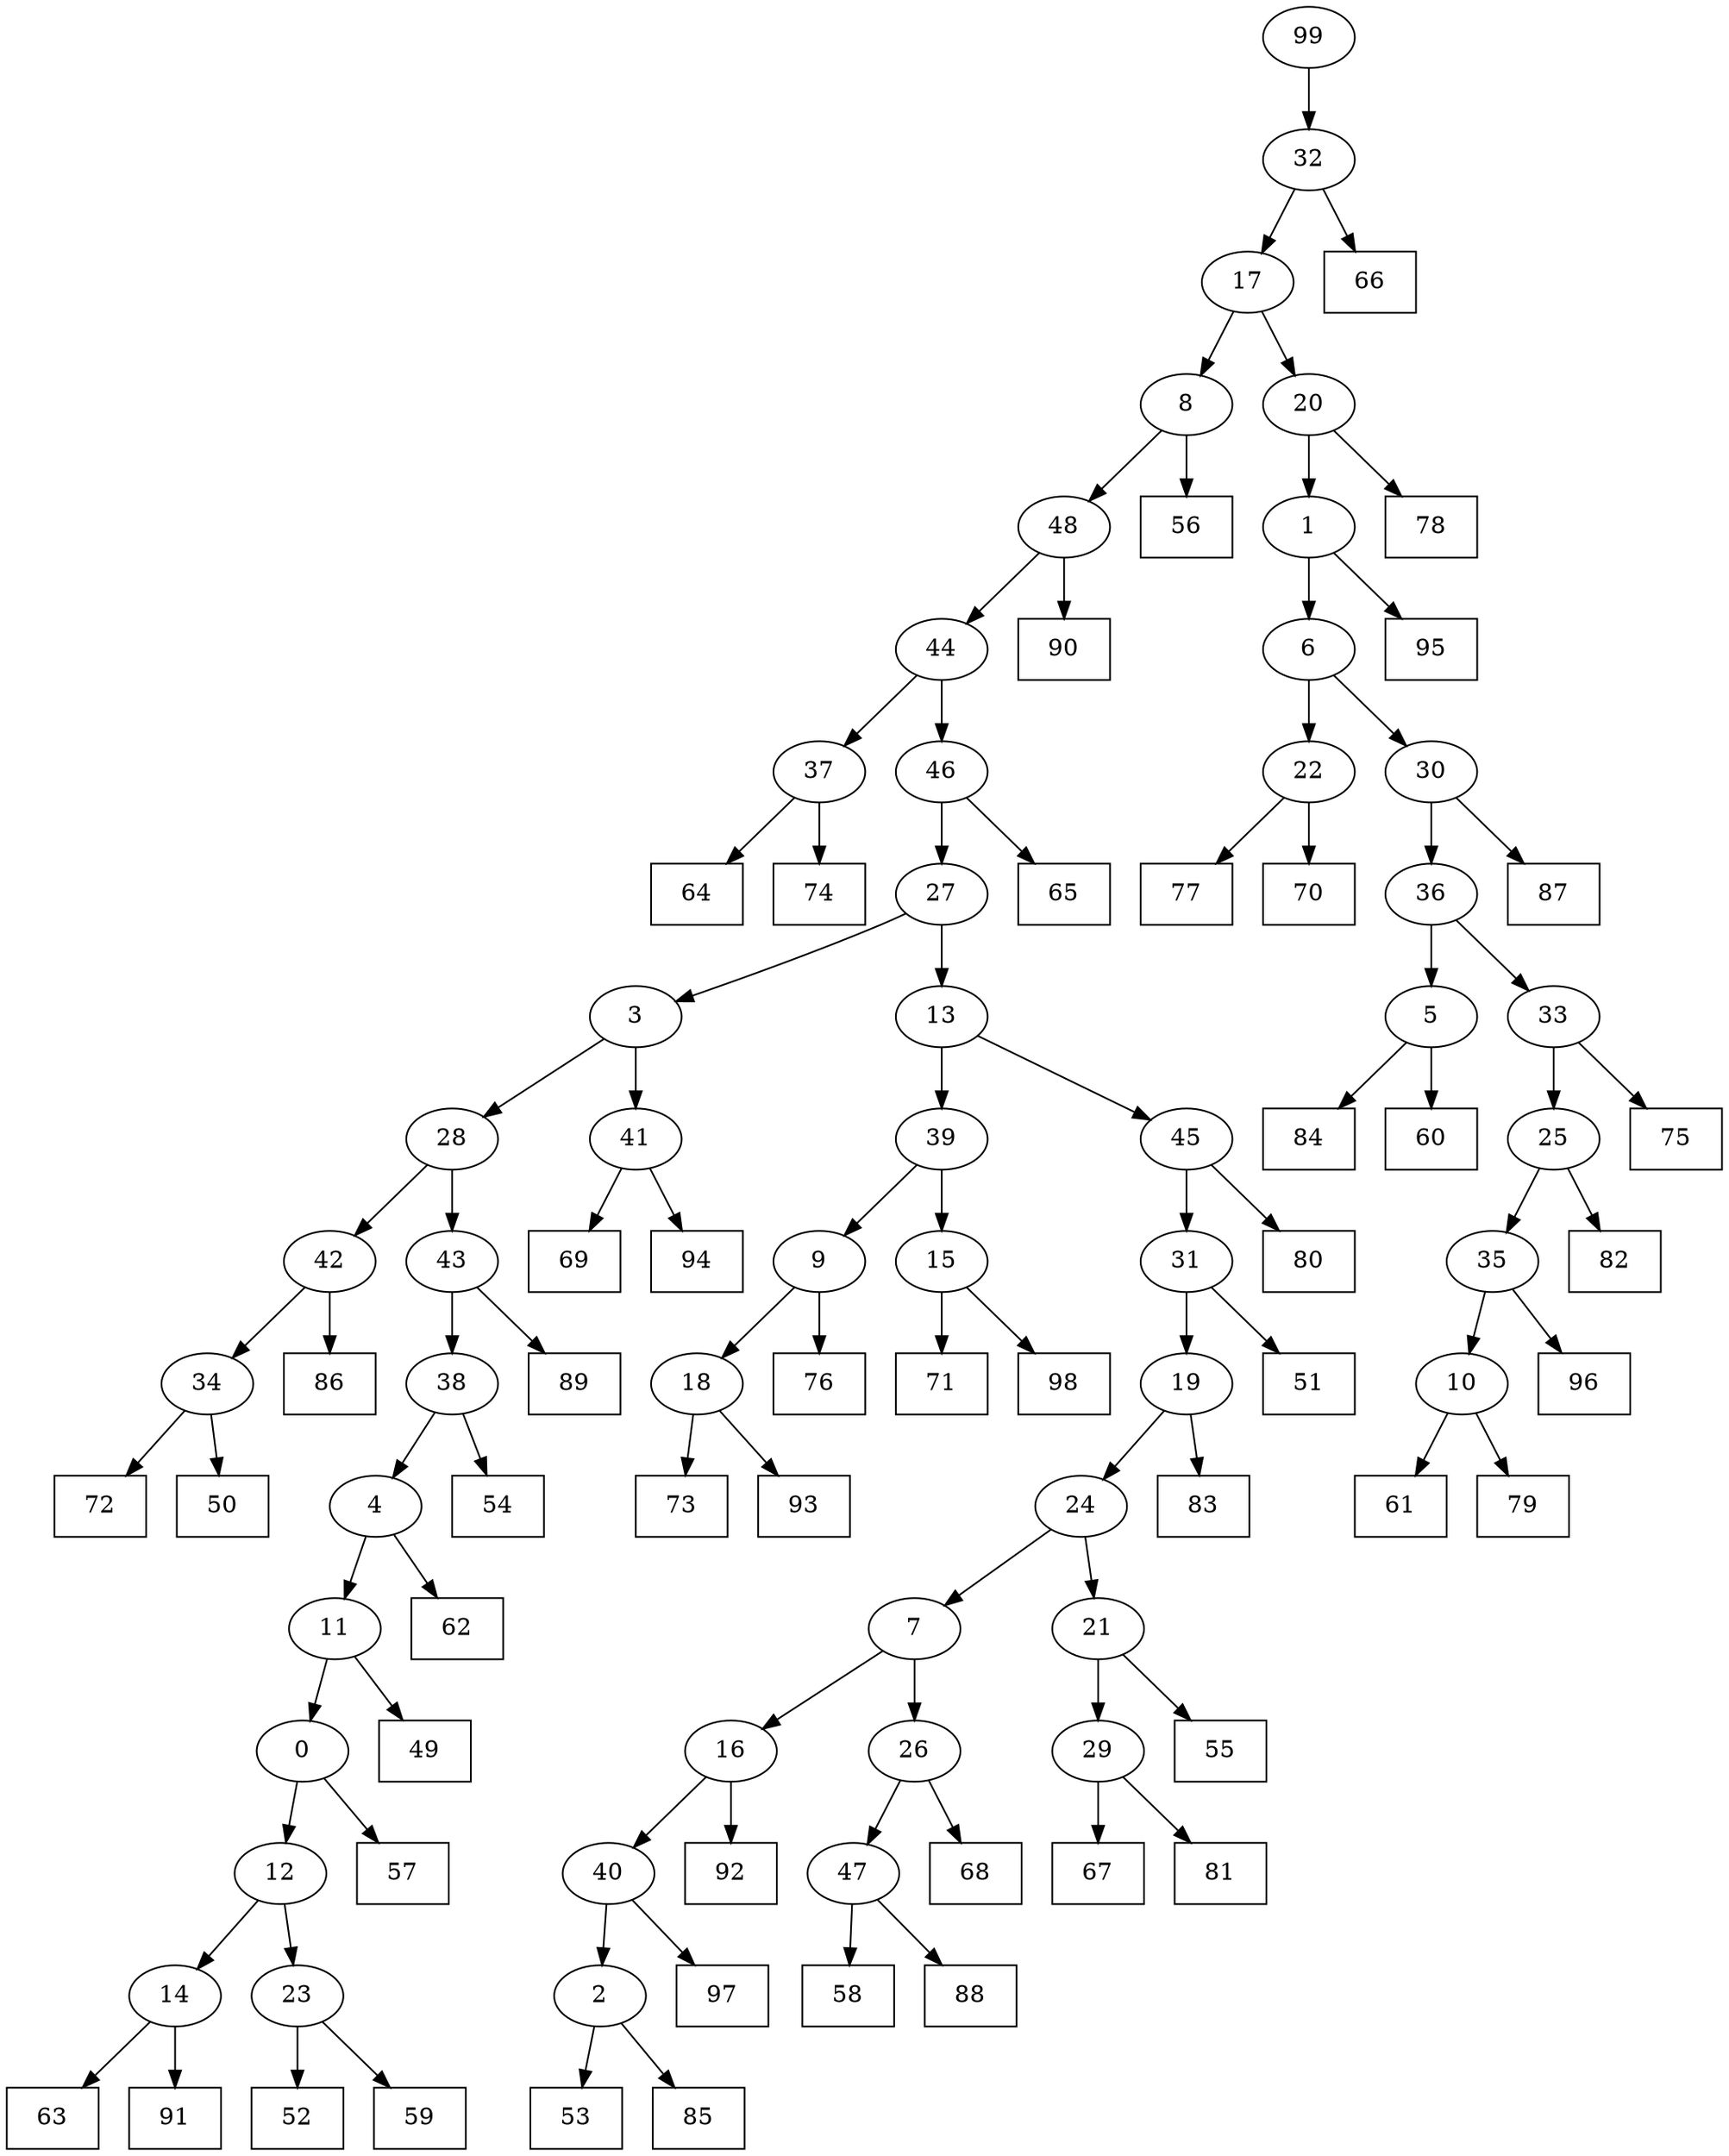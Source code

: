 digraph G {
0[label="0"];
1[label="1"];
2[label="2"];
3[label="3"];
4[label="4"];
5[label="5"];
6[label="6"];
7[label="7"];
8[label="8"];
9[label="9"];
10[label="10"];
11[label="11"];
12[label="12"];
13[label="13"];
14[label="14"];
15[label="15"];
16[label="16"];
17[label="17"];
18[label="18"];
19[label="19"];
20[label="20"];
21[label="21"];
22[label="22"];
23[label="23"];
24[label="24"];
25[label="25"];
26[label="26"];
27[label="27"];
28[label="28"];
29[label="29"];
30[label="30"];
31[label="31"];
32[label="32"];
33[label="33"];
34[label="34"];
35[label="35"];
36[label="36"];
37[label="37"];
38[label="38"];
39[label="39"];
40[label="40"];
41[label="41"];
42[label="42"];
43[label="43"];
44[label="44"];
45[label="45"];
46[label="46"];
47[label="47"];
48[label="48"];
49[shape=box,label="52"];
50[shape=box,label="58"];
51[shape=box,label="53"];
52[shape=box,label="83"];
53[shape=box,label="90"];
54[shape=box,label="59"];
55[shape=box,label="72"];
56[shape=box,label="82"];
57[shape=box,label="64"];
58[shape=box,label="78"];
59[shape=box,label="54"];
60[shape=box,label="49"];
61[shape=box,label="50"];
62[shape=box,label="61"];
63[shape=box,label="69"];
64[shape=box,label="88"];
65[shape=box,label="84"];
66[shape=box,label="79"];
67[shape=box,label="60"];
68[shape=box,label="76"];
69[shape=box,label="66"];
70[shape=box,label="71"];
71[shape=box,label="57"];
72[shape=box,label="73"];
73[shape=box,label="74"];
74[shape=box,label="87"];
75[shape=box,label="56"];
76[shape=box,label="67"];
77[shape=box,label="65"];
78[shape=box,label="80"];
79[shape=box,label="75"];
80[shape=box,label="77"];
81[shape=box,label="97"];
82[shape=box,label="70"];
83[shape=box,label="51"];
84[shape=box,label="92"];
85[shape=box,label="85"];
86[shape=box,label="81"];
87[shape=box,label="63"];
88[shape=box,label="93"];
89[shape=box,label="86"];
90[shape=box,label="91"];
91[shape=box,label="95"];
92[shape=box,label="62"];
93[shape=box,label="89"];
94[shape=box,label="68"];
95[shape=box,label="96"];
96[shape=box,label="55"];
97[shape=box,label="94"];
98[shape=box,label="98"];
99[label="99"];
21->96 ;
0->71 ;
2->51 ;
34->61 ;
5->65 ;
26->94 ;
10->66 ;
45->31 ;
3->28 ;
9->68 ;
48->44 ;
47->64 ;
38->59 ;
32->69 ;
26->47 ;
47->50 ;
15->70 ;
20->58 ;
38->4 ;
4->92 ;
24->21 ;
41->97 ;
7->16 ;
16->84 ;
23->54 ;
25->35 ;
43->93 ;
31->83 ;
43->38 ;
28->43 ;
27->3 ;
19->24 ;
28->42 ;
17->20 ;
2->85 ;
1->91 ;
15->98 ;
27->13 ;
30->74 ;
34->55 ;
18->88 ;
39->15 ;
5->67 ;
37->57 ;
11->0 ;
0->12 ;
19->52 ;
13->39 ;
45->78 ;
14->87 ;
13->45 ;
24->7 ;
42->89 ;
16->40 ;
40->81 ;
36->5 ;
46->27 ;
35->10 ;
10->62 ;
12->14 ;
14->90 ;
3->41 ;
8->75 ;
20->1 ;
1->6 ;
6->30 ;
44->46 ;
31->19 ;
30->36 ;
42->34 ;
39->9 ;
12->23 ;
23->49 ;
17->8 ;
22->80 ;
7->26 ;
35->95 ;
8->48 ;
48->53 ;
33->79 ;
36->33 ;
44->37 ;
37->73 ;
9->18 ;
18->72 ;
41->63 ;
99->32 ;
32->17 ;
33->25 ;
25->56 ;
46->77 ;
21->29 ;
29->76 ;
40->2 ;
6->22 ;
22->82 ;
29->86 ;
4->11 ;
11->60 ;
}
